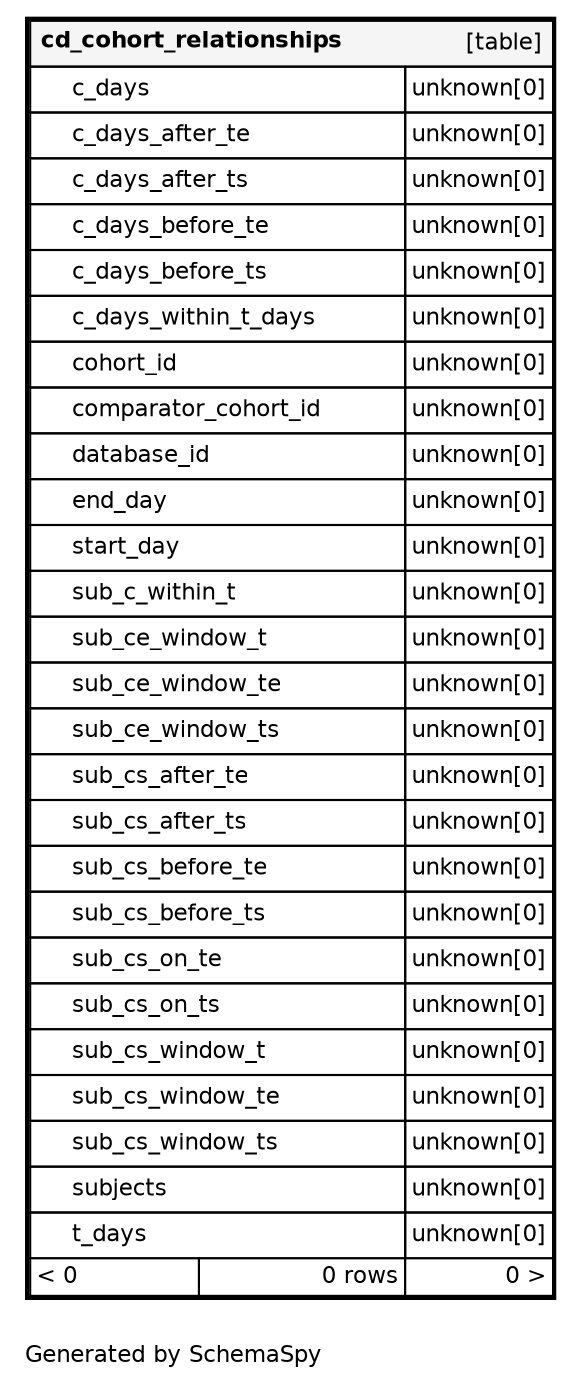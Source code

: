 digraph "oneDegreeRelationshipsDiagram" {
  graph [    rankdir="RL"    bgcolor="#ffffff"    label="\nGenerated by SchemaSpy"    labeljust="l"    nodesep="0.18"    ranksep="0.46"    fontname="Helvetica"    fontsize="11"    ration="compress"  ];  node [    fontname="Helvetica"    fontsize="11"    shape="plaintext"  ];  edge [    arrowsize="0.8"  ];
  "cd_cohort_relationships" [
   label=<
    <TABLE BORDER="2" CELLBORDER="1" CELLSPACING="0" BGCOLOR="#ffffff">
      <TR><TD COLSPAN="4"  BGCOLOR="#f5f5f5"><TABLE BORDER="0" CELLSPACING="0"><TR><TD ALIGN="LEFT" FIXEDSIZE="TRUE" WIDTH="159" HEIGHT="16"><B>cd_cohort_relationships</B></TD><TD ALIGN="RIGHT">[table]</TD></TR></TABLE></TD></TR>
      <TR><TD PORT="c_days" COLSPAN="2" ALIGN="LEFT"><TABLE BORDER="0" CELLSPACING="0" ALIGN="LEFT"><TR ALIGN="LEFT"><TD ALIGN="LEFT" FIXEDSIZE="TRUE" WIDTH="15" HEIGHT="16"></TD><TD ALIGN="LEFT" FIXEDSIZE="TRUE" WIDTH="159" HEIGHT="16">c_days</TD></TR></TABLE></TD><TD PORT="c_days.type" ALIGN="LEFT">unknown[0]</TD></TR>
      <TR><TD PORT="c_days_after_te" COLSPAN="2" ALIGN="LEFT"><TABLE BORDER="0" CELLSPACING="0" ALIGN="LEFT"><TR ALIGN="LEFT"><TD ALIGN="LEFT" FIXEDSIZE="TRUE" WIDTH="15" HEIGHT="16"></TD><TD ALIGN="LEFT" FIXEDSIZE="TRUE" WIDTH="159" HEIGHT="16">c_days_after_te</TD></TR></TABLE></TD><TD PORT="c_days_after_te.type" ALIGN="LEFT">unknown[0]</TD></TR>
      <TR><TD PORT="c_days_after_ts" COLSPAN="2" ALIGN="LEFT"><TABLE BORDER="0" CELLSPACING="0" ALIGN="LEFT"><TR ALIGN="LEFT"><TD ALIGN="LEFT" FIXEDSIZE="TRUE" WIDTH="15" HEIGHT="16"></TD><TD ALIGN="LEFT" FIXEDSIZE="TRUE" WIDTH="159" HEIGHT="16">c_days_after_ts</TD></TR></TABLE></TD><TD PORT="c_days_after_ts.type" ALIGN="LEFT">unknown[0]</TD></TR>
      <TR><TD PORT="c_days_before_te" COLSPAN="2" ALIGN="LEFT"><TABLE BORDER="0" CELLSPACING="0" ALIGN="LEFT"><TR ALIGN="LEFT"><TD ALIGN="LEFT" FIXEDSIZE="TRUE" WIDTH="15" HEIGHT="16"></TD><TD ALIGN="LEFT" FIXEDSIZE="TRUE" WIDTH="159" HEIGHT="16">c_days_before_te</TD></TR></TABLE></TD><TD PORT="c_days_before_te.type" ALIGN="LEFT">unknown[0]</TD></TR>
      <TR><TD PORT="c_days_before_ts" COLSPAN="2" ALIGN="LEFT"><TABLE BORDER="0" CELLSPACING="0" ALIGN="LEFT"><TR ALIGN="LEFT"><TD ALIGN="LEFT" FIXEDSIZE="TRUE" WIDTH="15" HEIGHT="16"></TD><TD ALIGN="LEFT" FIXEDSIZE="TRUE" WIDTH="159" HEIGHT="16">c_days_before_ts</TD></TR></TABLE></TD><TD PORT="c_days_before_ts.type" ALIGN="LEFT">unknown[0]</TD></TR>
      <TR><TD PORT="c_days_within_t_days" COLSPAN="2" ALIGN="LEFT"><TABLE BORDER="0" CELLSPACING="0" ALIGN="LEFT"><TR ALIGN="LEFT"><TD ALIGN="LEFT" FIXEDSIZE="TRUE" WIDTH="15" HEIGHT="16"></TD><TD ALIGN="LEFT" FIXEDSIZE="TRUE" WIDTH="159" HEIGHT="16">c_days_within_t_days</TD></TR></TABLE></TD><TD PORT="c_days_within_t_days.type" ALIGN="LEFT">unknown[0]</TD></TR>
      <TR><TD PORT="cohort_id" COLSPAN="2" ALIGN="LEFT"><TABLE BORDER="0" CELLSPACING="0" ALIGN="LEFT"><TR ALIGN="LEFT"><TD ALIGN="LEFT" FIXEDSIZE="TRUE" WIDTH="15" HEIGHT="16"></TD><TD ALIGN="LEFT" FIXEDSIZE="TRUE" WIDTH="159" HEIGHT="16">cohort_id</TD></TR></TABLE></TD><TD PORT="cohort_id.type" ALIGN="LEFT">unknown[0]</TD></TR>
      <TR><TD PORT="comparator_cohort_id" COLSPAN="2" ALIGN="LEFT"><TABLE BORDER="0" CELLSPACING="0" ALIGN="LEFT"><TR ALIGN="LEFT"><TD ALIGN="LEFT" FIXEDSIZE="TRUE" WIDTH="15" HEIGHT="16"></TD><TD ALIGN="LEFT" FIXEDSIZE="TRUE" WIDTH="159" HEIGHT="16">comparator_cohort_id</TD></TR></TABLE></TD><TD PORT="comparator_cohort_id.type" ALIGN="LEFT">unknown[0]</TD></TR>
      <TR><TD PORT="database_id" COLSPAN="2" ALIGN="LEFT"><TABLE BORDER="0" CELLSPACING="0" ALIGN="LEFT"><TR ALIGN="LEFT"><TD ALIGN="LEFT" FIXEDSIZE="TRUE" WIDTH="15" HEIGHT="16"></TD><TD ALIGN="LEFT" FIXEDSIZE="TRUE" WIDTH="159" HEIGHT="16">database_id</TD></TR></TABLE></TD><TD PORT="database_id.type" ALIGN="LEFT">unknown[0]</TD></TR>
      <TR><TD PORT="end_day" COLSPAN="2" ALIGN="LEFT"><TABLE BORDER="0" CELLSPACING="0" ALIGN="LEFT"><TR ALIGN="LEFT"><TD ALIGN="LEFT" FIXEDSIZE="TRUE" WIDTH="15" HEIGHT="16"></TD><TD ALIGN="LEFT" FIXEDSIZE="TRUE" WIDTH="159" HEIGHT="16">end_day</TD></TR></TABLE></TD><TD PORT="end_day.type" ALIGN="LEFT">unknown[0]</TD></TR>
      <TR><TD PORT="start_day" COLSPAN="2" ALIGN="LEFT"><TABLE BORDER="0" CELLSPACING="0" ALIGN="LEFT"><TR ALIGN="LEFT"><TD ALIGN="LEFT" FIXEDSIZE="TRUE" WIDTH="15" HEIGHT="16"></TD><TD ALIGN="LEFT" FIXEDSIZE="TRUE" WIDTH="159" HEIGHT="16">start_day</TD></TR></TABLE></TD><TD PORT="start_day.type" ALIGN="LEFT">unknown[0]</TD></TR>
      <TR><TD PORT="sub_c_within_t" COLSPAN="2" ALIGN="LEFT"><TABLE BORDER="0" CELLSPACING="0" ALIGN="LEFT"><TR ALIGN="LEFT"><TD ALIGN="LEFT" FIXEDSIZE="TRUE" WIDTH="15" HEIGHT="16"></TD><TD ALIGN="LEFT" FIXEDSIZE="TRUE" WIDTH="159" HEIGHT="16">sub_c_within_t</TD></TR></TABLE></TD><TD PORT="sub_c_within_t.type" ALIGN="LEFT">unknown[0]</TD></TR>
      <TR><TD PORT="sub_ce_window_t" COLSPAN="2" ALIGN="LEFT"><TABLE BORDER="0" CELLSPACING="0" ALIGN="LEFT"><TR ALIGN="LEFT"><TD ALIGN="LEFT" FIXEDSIZE="TRUE" WIDTH="15" HEIGHT="16"></TD><TD ALIGN="LEFT" FIXEDSIZE="TRUE" WIDTH="159" HEIGHT="16">sub_ce_window_t</TD></TR></TABLE></TD><TD PORT="sub_ce_window_t.type" ALIGN="LEFT">unknown[0]</TD></TR>
      <TR><TD PORT="sub_ce_window_te" COLSPAN="2" ALIGN="LEFT"><TABLE BORDER="0" CELLSPACING="0" ALIGN="LEFT"><TR ALIGN="LEFT"><TD ALIGN="LEFT" FIXEDSIZE="TRUE" WIDTH="15" HEIGHT="16"></TD><TD ALIGN="LEFT" FIXEDSIZE="TRUE" WIDTH="159" HEIGHT="16">sub_ce_window_te</TD></TR></TABLE></TD><TD PORT="sub_ce_window_te.type" ALIGN="LEFT">unknown[0]</TD></TR>
      <TR><TD PORT="sub_ce_window_ts" COLSPAN="2" ALIGN="LEFT"><TABLE BORDER="0" CELLSPACING="0" ALIGN="LEFT"><TR ALIGN="LEFT"><TD ALIGN="LEFT" FIXEDSIZE="TRUE" WIDTH="15" HEIGHT="16"></TD><TD ALIGN="LEFT" FIXEDSIZE="TRUE" WIDTH="159" HEIGHT="16">sub_ce_window_ts</TD></TR></TABLE></TD><TD PORT="sub_ce_window_ts.type" ALIGN="LEFT">unknown[0]</TD></TR>
      <TR><TD PORT="sub_cs_after_te" COLSPAN="2" ALIGN="LEFT"><TABLE BORDER="0" CELLSPACING="0" ALIGN="LEFT"><TR ALIGN="LEFT"><TD ALIGN="LEFT" FIXEDSIZE="TRUE" WIDTH="15" HEIGHT="16"></TD><TD ALIGN="LEFT" FIXEDSIZE="TRUE" WIDTH="159" HEIGHT="16">sub_cs_after_te</TD></TR></TABLE></TD><TD PORT="sub_cs_after_te.type" ALIGN="LEFT">unknown[0]</TD></TR>
      <TR><TD PORT="sub_cs_after_ts" COLSPAN="2" ALIGN="LEFT"><TABLE BORDER="0" CELLSPACING="0" ALIGN="LEFT"><TR ALIGN="LEFT"><TD ALIGN="LEFT" FIXEDSIZE="TRUE" WIDTH="15" HEIGHT="16"></TD><TD ALIGN="LEFT" FIXEDSIZE="TRUE" WIDTH="159" HEIGHT="16">sub_cs_after_ts</TD></TR></TABLE></TD><TD PORT="sub_cs_after_ts.type" ALIGN="LEFT">unknown[0]</TD></TR>
      <TR><TD PORT="sub_cs_before_te" COLSPAN="2" ALIGN="LEFT"><TABLE BORDER="0" CELLSPACING="0" ALIGN="LEFT"><TR ALIGN="LEFT"><TD ALIGN="LEFT" FIXEDSIZE="TRUE" WIDTH="15" HEIGHT="16"></TD><TD ALIGN="LEFT" FIXEDSIZE="TRUE" WIDTH="159" HEIGHT="16">sub_cs_before_te</TD></TR></TABLE></TD><TD PORT="sub_cs_before_te.type" ALIGN="LEFT">unknown[0]</TD></TR>
      <TR><TD PORT="sub_cs_before_ts" COLSPAN="2" ALIGN="LEFT"><TABLE BORDER="0" CELLSPACING="0" ALIGN="LEFT"><TR ALIGN="LEFT"><TD ALIGN="LEFT" FIXEDSIZE="TRUE" WIDTH="15" HEIGHT="16"></TD><TD ALIGN="LEFT" FIXEDSIZE="TRUE" WIDTH="159" HEIGHT="16">sub_cs_before_ts</TD></TR></TABLE></TD><TD PORT="sub_cs_before_ts.type" ALIGN="LEFT">unknown[0]</TD></TR>
      <TR><TD PORT="sub_cs_on_te" COLSPAN="2" ALIGN="LEFT"><TABLE BORDER="0" CELLSPACING="0" ALIGN="LEFT"><TR ALIGN="LEFT"><TD ALIGN="LEFT" FIXEDSIZE="TRUE" WIDTH="15" HEIGHT="16"></TD><TD ALIGN="LEFT" FIXEDSIZE="TRUE" WIDTH="159" HEIGHT="16">sub_cs_on_te</TD></TR></TABLE></TD><TD PORT="sub_cs_on_te.type" ALIGN="LEFT">unknown[0]</TD></TR>
      <TR><TD PORT="sub_cs_on_ts" COLSPAN="2" ALIGN="LEFT"><TABLE BORDER="0" CELLSPACING="0" ALIGN="LEFT"><TR ALIGN="LEFT"><TD ALIGN="LEFT" FIXEDSIZE="TRUE" WIDTH="15" HEIGHT="16"></TD><TD ALIGN="LEFT" FIXEDSIZE="TRUE" WIDTH="159" HEIGHT="16">sub_cs_on_ts</TD></TR></TABLE></TD><TD PORT="sub_cs_on_ts.type" ALIGN="LEFT">unknown[0]</TD></TR>
      <TR><TD PORT="sub_cs_window_t" COLSPAN="2" ALIGN="LEFT"><TABLE BORDER="0" CELLSPACING="0" ALIGN="LEFT"><TR ALIGN="LEFT"><TD ALIGN="LEFT" FIXEDSIZE="TRUE" WIDTH="15" HEIGHT="16"></TD><TD ALIGN="LEFT" FIXEDSIZE="TRUE" WIDTH="159" HEIGHT="16">sub_cs_window_t</TD></TR></TABLE></TD><TD PORT="sub_cs_window_t.type" ALIGN="LEFT">unknown[0]</TD></TR>
      <TR><TD PORT="sub_cs_window_te" COLSPAN="2" ALIGN="LEFT"><TABLE BORDER="0" CELLSPACING="0" ALIGN="LEFT"><TR ALIGN="LEFT"><TD ALIGN="LEFT" FIXEDSIZE="TRUE" WIDTH="15" HEIGHT="16"></TD><TD ALIGN="LEFT" FIXEDSIZE="TRUE" WIDTH="159" HEIGHT="16">sub_cs_window_te</TD></TR></TABLE></TD><TD PORT="sub_cs_window_te.type" ALIGN="LEFT">unknown[0]</TD></TR>
      <TR><TD PORT="sub_cs_window_ts" COLSPAN="2" ALIGN="LEFT"><TABLE BORDER="0" CELLSPACING="0" ALIGN="LEFT"><TR ALIGN="LEFT"><TD ALIGN="LEFT" FIXEDSIZE="TRUE" WIDTH="15" HEIGHT="16"></TD><TD ALIGN="LEFT" FIXEDSIZE="TRUE" WIDTH="159" HEIGHT="16">sub_cs_window_ts</TD></TR></TABLE></TD><TD PORT="sub_cs_window_ts.type" ALIGN="LEFT">unknown[0]</TD></TR>
      <TR><TD PORT="subjects" COLSPAN="2" ALIGN="LEFT"><TABLE BORDER="0" CELLSPACING="0" ALIGN="LEFT"><TR ALIGN="LEFT"><TD ALIGN="LEFT" FIXEDSIZE="TRUE" WIDTH="15" HEIGHT="16"></TD><TD ALIGN="LEFT" FIXEDSIZE="TRUE" WIDTH="159" HEIGHT="16">subjects</TD></TR></TABLE></TD><TD PORT="subjects.type" ALIGN="LEFT">unknown[0]</TD></TR>
      <TR><TD PORT="t_days" COLSPAN="2" ALIGN="LEFT"><TABLE BORDER="0" CELLSPACING="0" ALIGN="LEFT"><TR ALIGN="LEFT"><TD ALIGN="LEFT" FIXEDSIZE="TRUE" WIDTH="15" HEIGHT="16"></TD><TD ALIGN="LEFT" FIXEDSIZE="TRUE" WIDTH="159" HEIGHT="16">t_days</TD></TR></TABLE></TD><TD PORT="t_days.type" ALIGN="LEFT">unknown[0]</TD></TR>
      <TR><TD ALIGN="LEFT" BGCOLOR="#ffffff">&lt; 0</TD><TD ALIGN="RIGHT" BGCOLOR="#ffffff">0 rows</TD><TD ALIGN="RIGHT" BGCOLOR="#ffffff">0 &gt;</TD></TR>
    </TABLE>>
    URL="../../tables/cd_cohort_relationships.html"
    target="_top"
    tooltip="cd_cohort_relationships"
  ];
}
